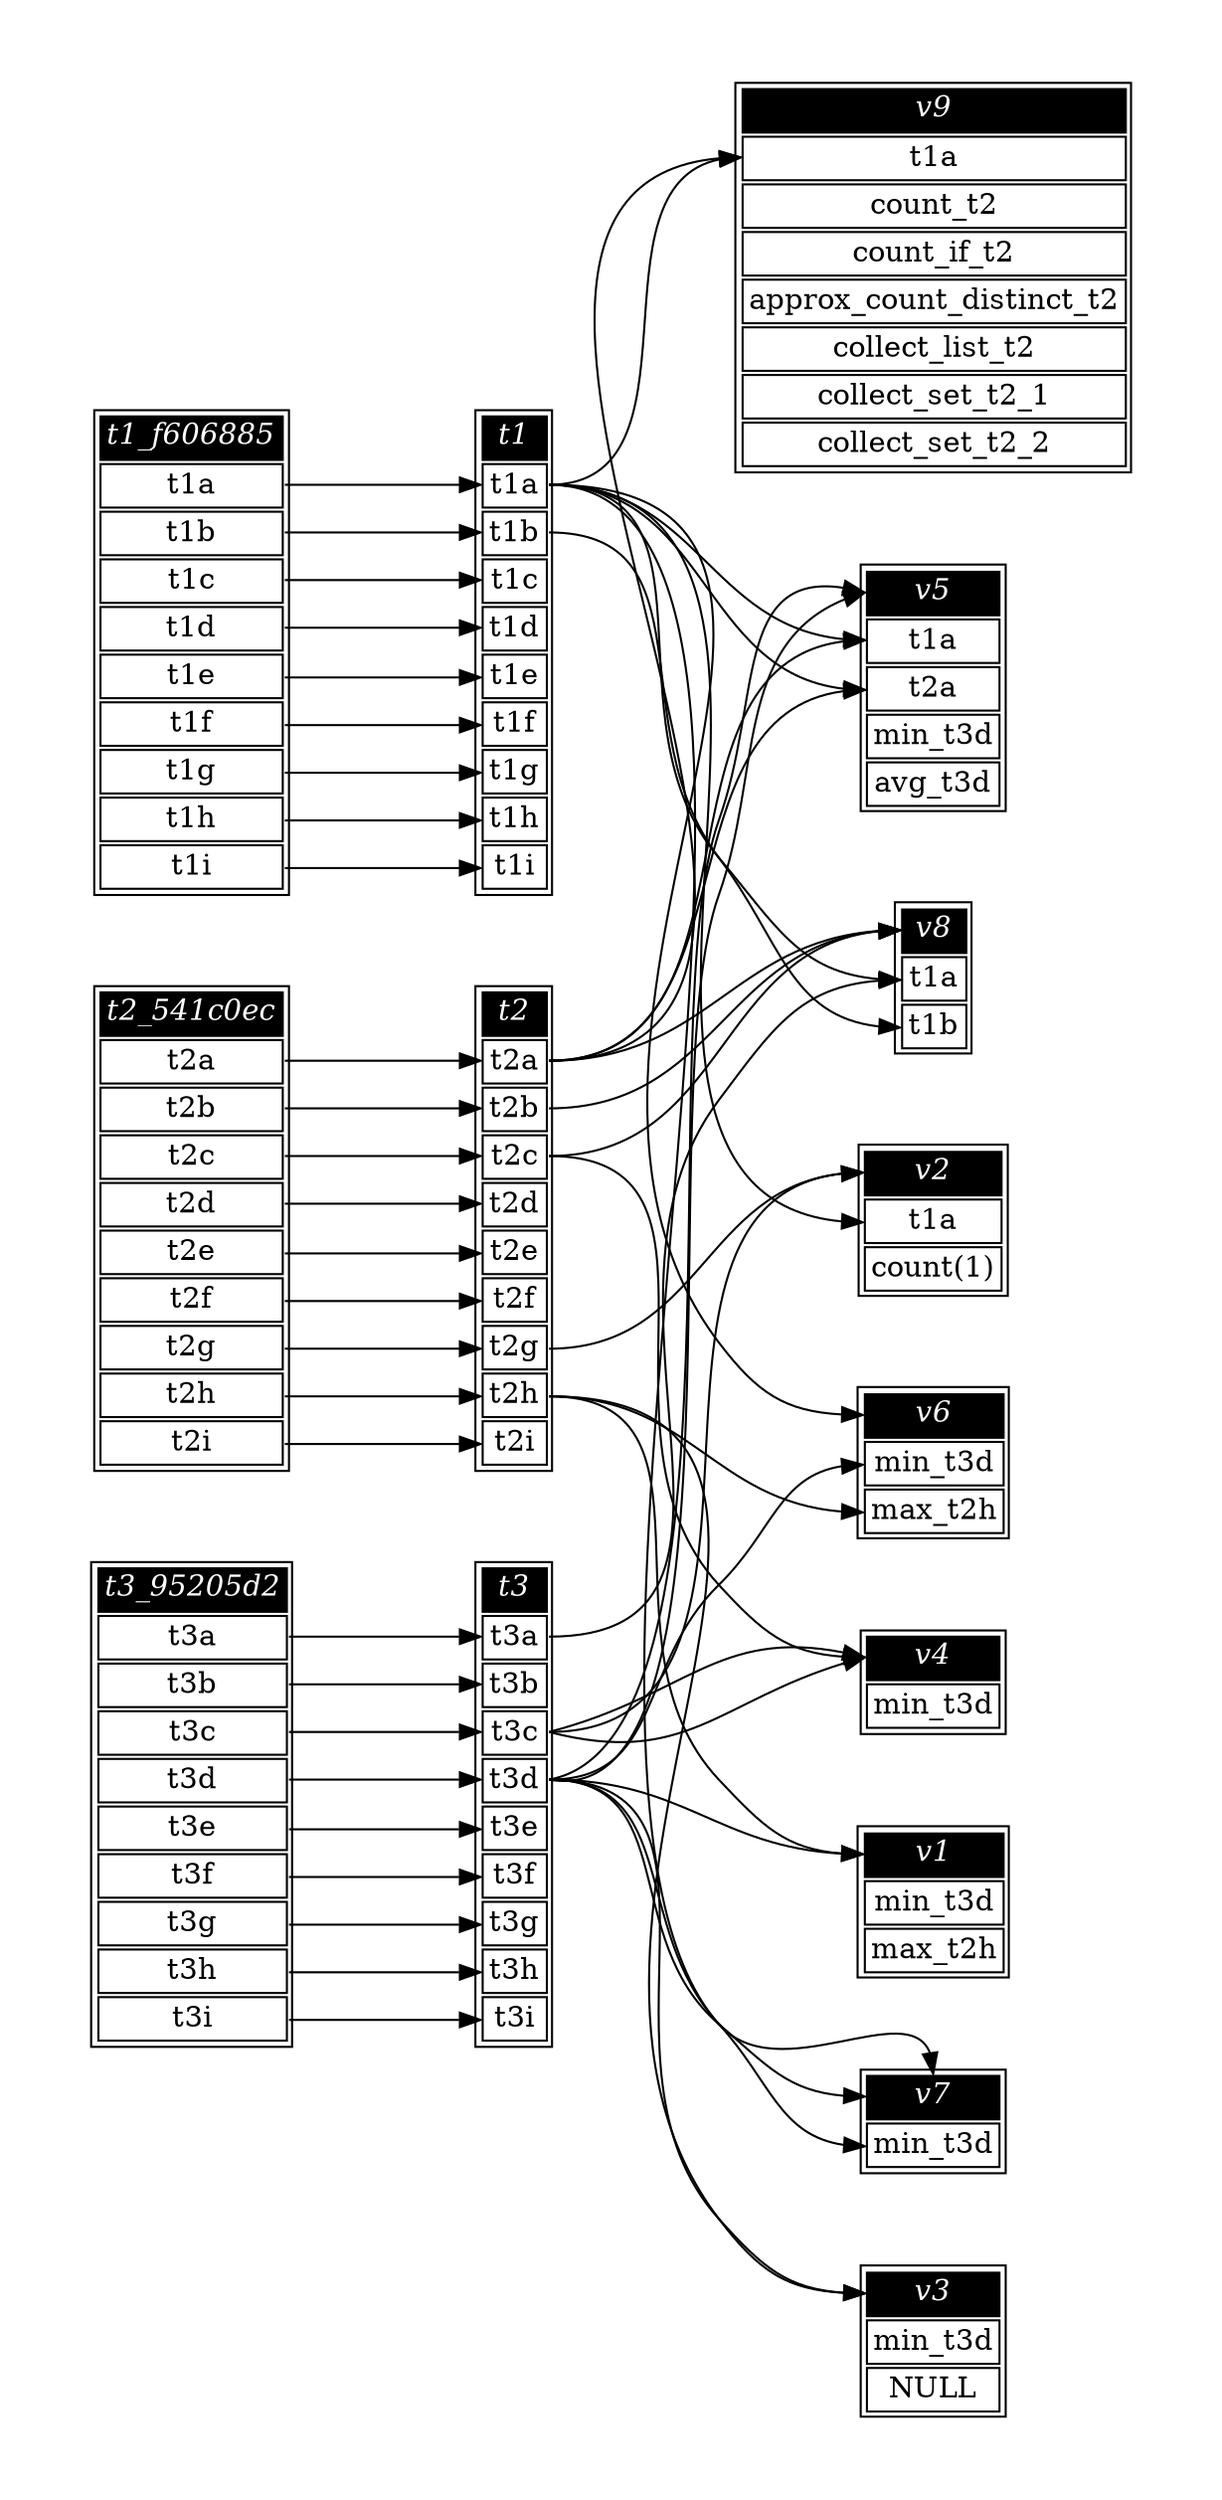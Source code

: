 // Automatically generated by SQLFlowTestSuite


digraph {
  graph [pad="0.5" nodesep="0.5" ranksep="1" fontname="Helvetica" rankdir=LR];
  node [shape=plaintext]

  
"t1" [color="black" label=<
<table>
  <tr><td bgcolor="black" port="nodeName"><i><font color="white">t1</font></i></td></tr>
  <tr><td port="0">t1a</td></tr>
<tr><td port="1">t1b</td></tr>
<tr><td port="2">t1c</td></tr>
<tr><td port="3">t1d</td></tr>
<tr><td port="4">t1e</td></tr>
<tr><td port="5">t1f</td></tr>
<tr><td port="6">t1g</td></tr>
<tr><td port="7">t1h</td></tr>
<tr><td port="8">t1i</td></tr>
</table>>];
     

"t1_f606885" [color="black" label=<
<table>
  <tr><td bgcolor="black" port="nodeName"><i><font color="white">t1_f606885</font></i></td></tr>
  <tr><td port="0">t1a</td></tr>
<tr><td port="1">t1b</td></tr>
<tr><td port="2">t1c</td></tr>
<tr><td port="3">t1d</td></tr>
<tr><td port="4">t1e</td></tr>
<tr><td port="5">t1f</td></tr>
<tr><td port="6">t1g</td></tr>
<tr><td port="7">t1h</td></tr>
<tr><td port="8">t1i</td></tr>
</table>>];
     

"t2" [color="black" label=<
<table>
  <tr><td bgcolor="black" port="nodeName"><i><font color="white">t2</font></i></td></tr>
  <tr><td port="0">t2a</td></tr>
<tr><td port="1">t2b</td></tr>
<tr><td port="2">t2c</td></tr>
<tr><td port="3">t2d</td></tr>
<tr><td port="4">t2e</td></tr>
<tr><td port="5">t2f</td></tr>
<tr><td port="6">t2g</td></tr>
<tr><td port="7">t2h</td></tr>
<tr><td port="8">t2i</td></tr>
</table>>];
     

"t2_541c0ec" [color="black" label=<
<table>
  <tr><td bgcolor="black" port="nodeName"><i><font color="white">t2_541c0ec</font></i></td></tr>
  <tr><td port="0">t2a</td></tr>
<tr><td port="1">t2b</td></tr>
<tr><td port="2">t2c</td></tr>
<tr><td port="3">t2d</td></tr>
<tr><td port="4">t2e</td></tr>
<tr><td port="5">t2f</td></tr>
<tr><td port="6">t2g</td></tr>
<tr><td port="7">t2h</td></tr>
<tr><td port="8">t2i</td></tr>
</table>>];
     

"t3" [color="black" label=<
<table>
  <tr><td bgcolor="black" port="nodeName"><i><font color="white">t3</font></i></td></tr>
  <tr><td port="0">t3a</td></tr>
<tr><td port="1">t3b</td></tr>
<tr><td port="2">t3c</td></tr>
<tr><td port="3">t3d</td></tr>
<tr><td port="4">t3e</td></tr>
<tr><td port="5">t3f</td></tr>
<tr><td port="6">t3g</td></tr>
<tr><td port="7">t3h</td></tr>
<tr><td port="8">t3i</td></tr>
</table>>];
     

"t3_95205d2" [color="black" label=<
<table>
  <tr><td bgcolor="black" port="nodeName"><i><font color="white">t3_95205d2</font></i></td></tr>
  <tr><td port="0">t3a</td></tr>
<tr><td port="1">t3b</td></tr>
<tr><td port="2">t3c</td></tr>
<tr><td port="3">t3d</td></tr>
<tr><td port="4">t3e</td></tr>
<tr><td port="5">t3f</td></tr>
<tr><td port="6">t3g</td></tr>
<tr><td port="7">t3h</td></tr>
<tr><td port="8">t3i</td></tr>
</table>>];
     

"v1" [color="black" label=<
<table>
  <tr><td bgcolor="black" port="nodeName"><i><font color="white">v1</font></i></td></tr>
  <tr><td port="0">min_t3d</td></tr>
<tr><td port="1">max_t2h</td></tr>
</table>>];
     

"v2" [color="black" label=<
<table>
  <tr><td bgcolor="black" port="nodeName"><i><font color="white">v2</font></i></td></tr>
  <tr><td port="0">t1a</td></tr>
<tr><td port="1">count(1)</td></tr>
</table>>];
     

"v3" [color="black" label=<
<table>
  <tr><td bgcolor="black" port="nodeName"><i><font color="white">v3</font></i></td></tr>
  <tr><td port="0">min_t3d</td></tr>
<tr><td port="1">NULL</td></tr>
</table>>];
     

"v4" [color="black" label=<
<table>
  <tr><td bgcolor="black" port="nodeName"><i><font color="white">v4</font></i></td></tr>
  <tr><td port="0">min_t3d</td></tr>
</table>>];
     

"v5" [color="black" label=<
<table>
  <tr><td bgcolor="black" port="nodeName"><i><font color="white">v5</font></i></td></tr>
  <tr><td port="0">t1a</td></tr>
<tr><td port="1">t2a</td></tr>
<tr><td port="2">min_t3d</td></tr>
<tr><td port="3">avg_t3d</td></tr>
</table>>];
     

"v6" [color="black" label=<
<table>
  <tr><td bgcolor="black" port="nodeName"><i><font color="white">v6</font></i></td></tr>
  <tr><td port="0">min_t3d</td></tr>
<tr><td port="1">max_t2h</td></tr>
</table>>];
     

"v7" [color="black" label=<
<table>
  <tr><td bgcolor="black" port="nodeName"><i><font color="white">v7</font></i></td></tr>
  <tr><td port="0">min_t3d</td></tr>
</table>>];
     

"v8" [color="black" label=<
<table>
  <tr><td bgcolor="black" port="nodeName"><i><font color="white">v8</font></i></td></tr>
  <tr><td port="0">t1a</td></tr>
<tr><td port="1">t1b</td></tr>
</table>>];
     

"v9" [color="black" label=<
<table>
  <tr><td bgcolor="black" port="nodeName"><i><font color="white">v9</font></i></td></tr>
  <tr><td port="0">t1a</td></tr>
<tr><td port="1">count_t2</td></tr>
<tr><td port="2">count_if_t2</td></tr>
<tr><td port="3">approx_count_distinct_t2</td></tr>
<tr><td port="4">collect_list_t2</td></tr>
<tr><td port="5">collect_set_t2_1</td></tr>
<tr><td port="6">collect_set_t2_2</td></tr>
</table>>];
     
  "t1":0 -> "v2":0;
"t1":0 -> "v5":0;
"t1":0 -> "v5":1;
"t1":0 -> "v6":nodeName;
"t1":0 -> "v7":nodeName;
"t1":0 -> "v8":0;
"t1":0 -> "v9":0;
"t1":1 -> "v8":1;
"t1_f606885":0 -> "t1":0;
"t1_f606885":1 -> "t1":1;
"t1_f606885":2 -> "t1":2;
"t1_f606885":3 -> "t1":3;
"t1_f606885":4 -> "t1":4;
"t1_f606885":5 -> "t1":5;
"t1_f606885":6 -> "t1":6;
"t1_f606885":7 -> "t1":7;
"t1_f606885":8 -> "t1":8;
"t2":0 -> "v5":0;
"t2":0 -> "v5":1;
"t2":0 -> "v8":nodeName;
"t2":0 -> "v9":0;
"t2":1 -> "v8":nodeName;
"t2":2 -> "v4":nodeName;
"t2":2 -> "v8":nodeName;
"t2":6 -> "v2":nodeName;
"t2":7 -> "v1":nodeName;
"t2":7 -> "v3":nodeName;
"t2":7 -> "v6":1;
"t2_541c0ec":0 -> "t2":0;
"t2_541c0ec":1 -> "t2":1;
"t2_541c0ec":2 -> "t2":2;
"t2_541c0ec":3 -> "t2":3;
"t2_541c0ec":4 -> "t2":4;
"t2_541c0ec":5 -> "t2":5;
"t2_541c0ec":6 -> "t2":6;
"t2_541c0ec":7 -> "t2":7;
"t2_541c0ec":8 -> "t2":8;
"t3":0 -> "v8":0;
"t3":2 -> "v2":nodeName;
"t3":2 -> "v4":nodeName;
"t3":2 -> "v4":nodeName;
"t3":3 -> "v1":nodeName;
"t3":3 -> "v3":nodeName;
"t3":3 -> "v5":nodeName;
"t3":3 -> "v5":nodeName;
"t3":3 -> "v6":0;
"t3":3 -> "v7":0;
"t3":3 -> "v7":nodeName;
"t3_95205d2":0 -> "t3":0;
"t3_95205d2":1 -> "t3":1;
"t3_95205d2":2 -> "t3":2;
"t3_95205d2":3 -> "t3":3;
"t3_95205d2":4 -> "t3":4;
"t3_95205d2":5 -> "t3":5;
"t3_95205d2":6 -> "t3":6;
"t3_95205d2":7 -> "t3":7;
"t3_95205d2":8 -> "t3":8;
}
       
